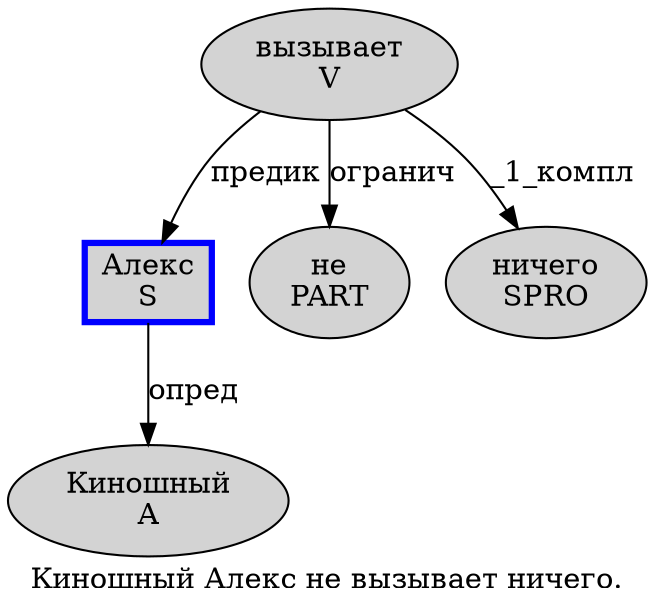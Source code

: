 digraph SENTENCE_3860 {
	graph [label="Киношный Алекс не вызывает ничего."]
	node [style=filled]
		0 [label="Киношный
A" color="" fillcolor=lightgray penwidth=1 shape=ellipse]
		1 [label="Алекс
S" color=blue fillcolor=lightgray penwidth=3 shape=box]
		2 [label="не
PART" color="" fillcolor=lightgray penwidth=1 shape=ellipse]
		3 [label="вызывает
V" color="" fillcolor=lightgray penwidth=1 shape=ellipse]
		4 [label="ничего
SPRO" color="" fillcolor=lightgray penwidth=1 shape=ellipse]
			3 -> 1 [label="предик"]
			3 -> 2 [label="огранич"]
			3 -> 4 [label="_1_компл"]
			1 -> 0 [label="опред"]
}
